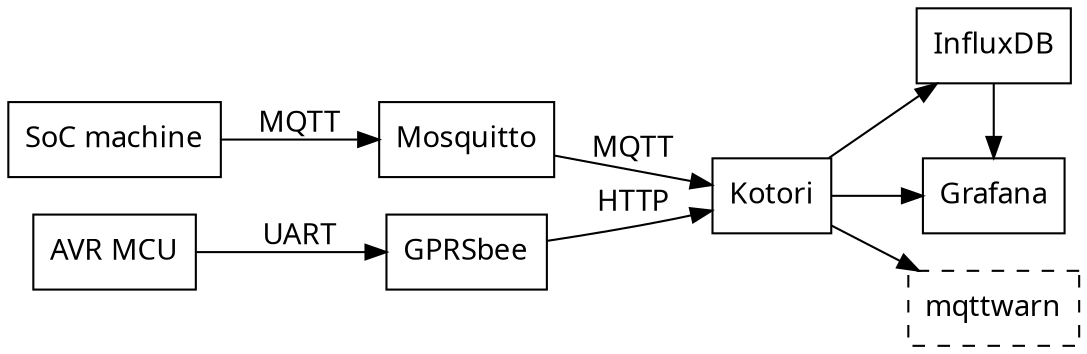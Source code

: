 // Hiveeyes WAN and backend
digraph hiveeyes_wan_mqtt {

    // Options
    rankdir=LR;
    ranksep=0.5;

    // Style
    //graph [splines=ortho];
    node [pin=true, shape="box", fontname="Verdana"];
    edge [fontname="Verdana"];


    /* MQTT */

    // Graph nodes represent system components
    "soc"           [label="SoC machine"];
    "mosquitto"     [label="Mosquitto"];
    "kotori"        [label="Kotori"];
    {rank=same; "influxdb"; "grafana"; "mqttwarn" };
    "influxdb"      [label="InfluxDB"];
    "grafana"       [label="Grafana"];
    "mqttwarn"      [label="mqttwarn", style=dashed];

    // Graph edges represent communication paths
    "soc"           -> "mosquitto"      [label="MQTT"];
    "mosquitto"     -> "kotori"         [label="MQTT"];
    "kotori"        -> "influxdb";
    "kotori"        -> "grafana";
    "kotori"        -> "mqttwarn";
    "influxdb"      -> "grafana";


    /* HTTP */

    // Graph nodes represent system components
    "avr"           [label="AVR MCU"];
    "gprsbee"       [label="GPRSbee"];

    // Graph edges represent communication paths
    "avr"           -> "gprsbee"        [label="UART"];
    "gprsbee"       -> "kotori"         [label="HTTP"];

}
